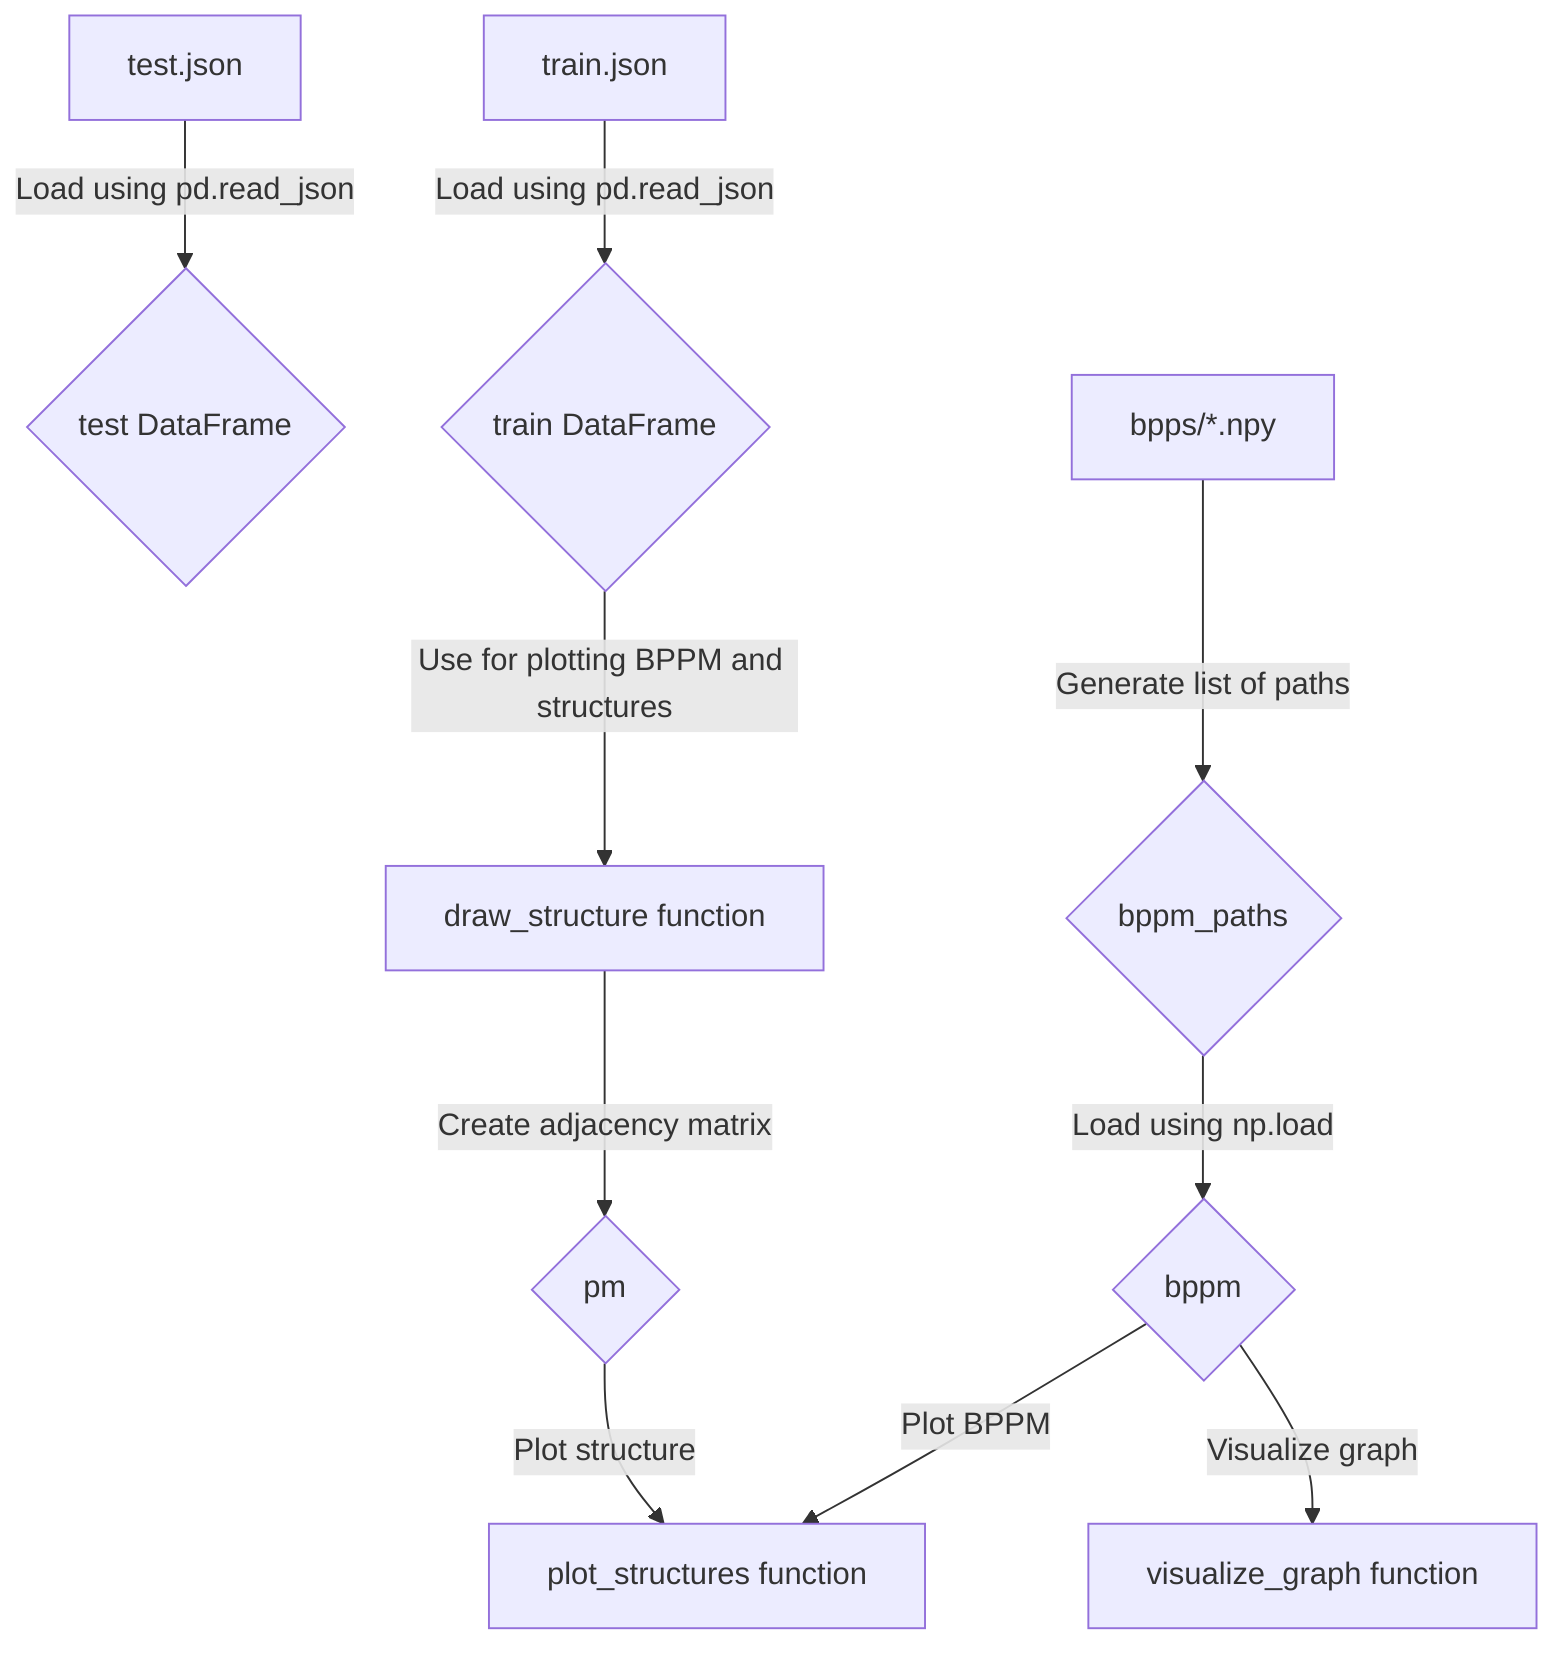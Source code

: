flowchart TD
    A["train.json"] -->|Load using pd.read_json| B{train DataFrame}
    C["test.json"] -->|Load using pd.read_json| D{test DataFrame}
    E["bpps/*.npy"] -->|Generate list of paths| F{bppm_paths}
    F -->|Load using np.load| G{bppm}
    B -->|Use for plotting BPPM and structures| H["draw_structure function"]
    H -->|Create adjacency matrix| I{pm}
    G -->|Plot BPPM| J["plot_structures function"]
    I -->|Plot structure| J
    G -->|Visualize graph| K["visualize_graph function"]